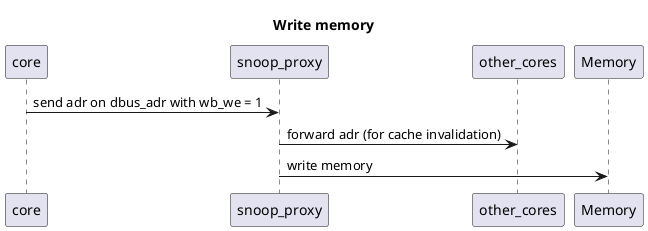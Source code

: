 @startuml
Title Write memory
core -> snoop_proxy: send adr on dbus_adr with wb_we = 1

snoop_proxy -> other_cores: forward adr (for cache invalidation)

snoop_proxy -> Memory: write memory

@enduml